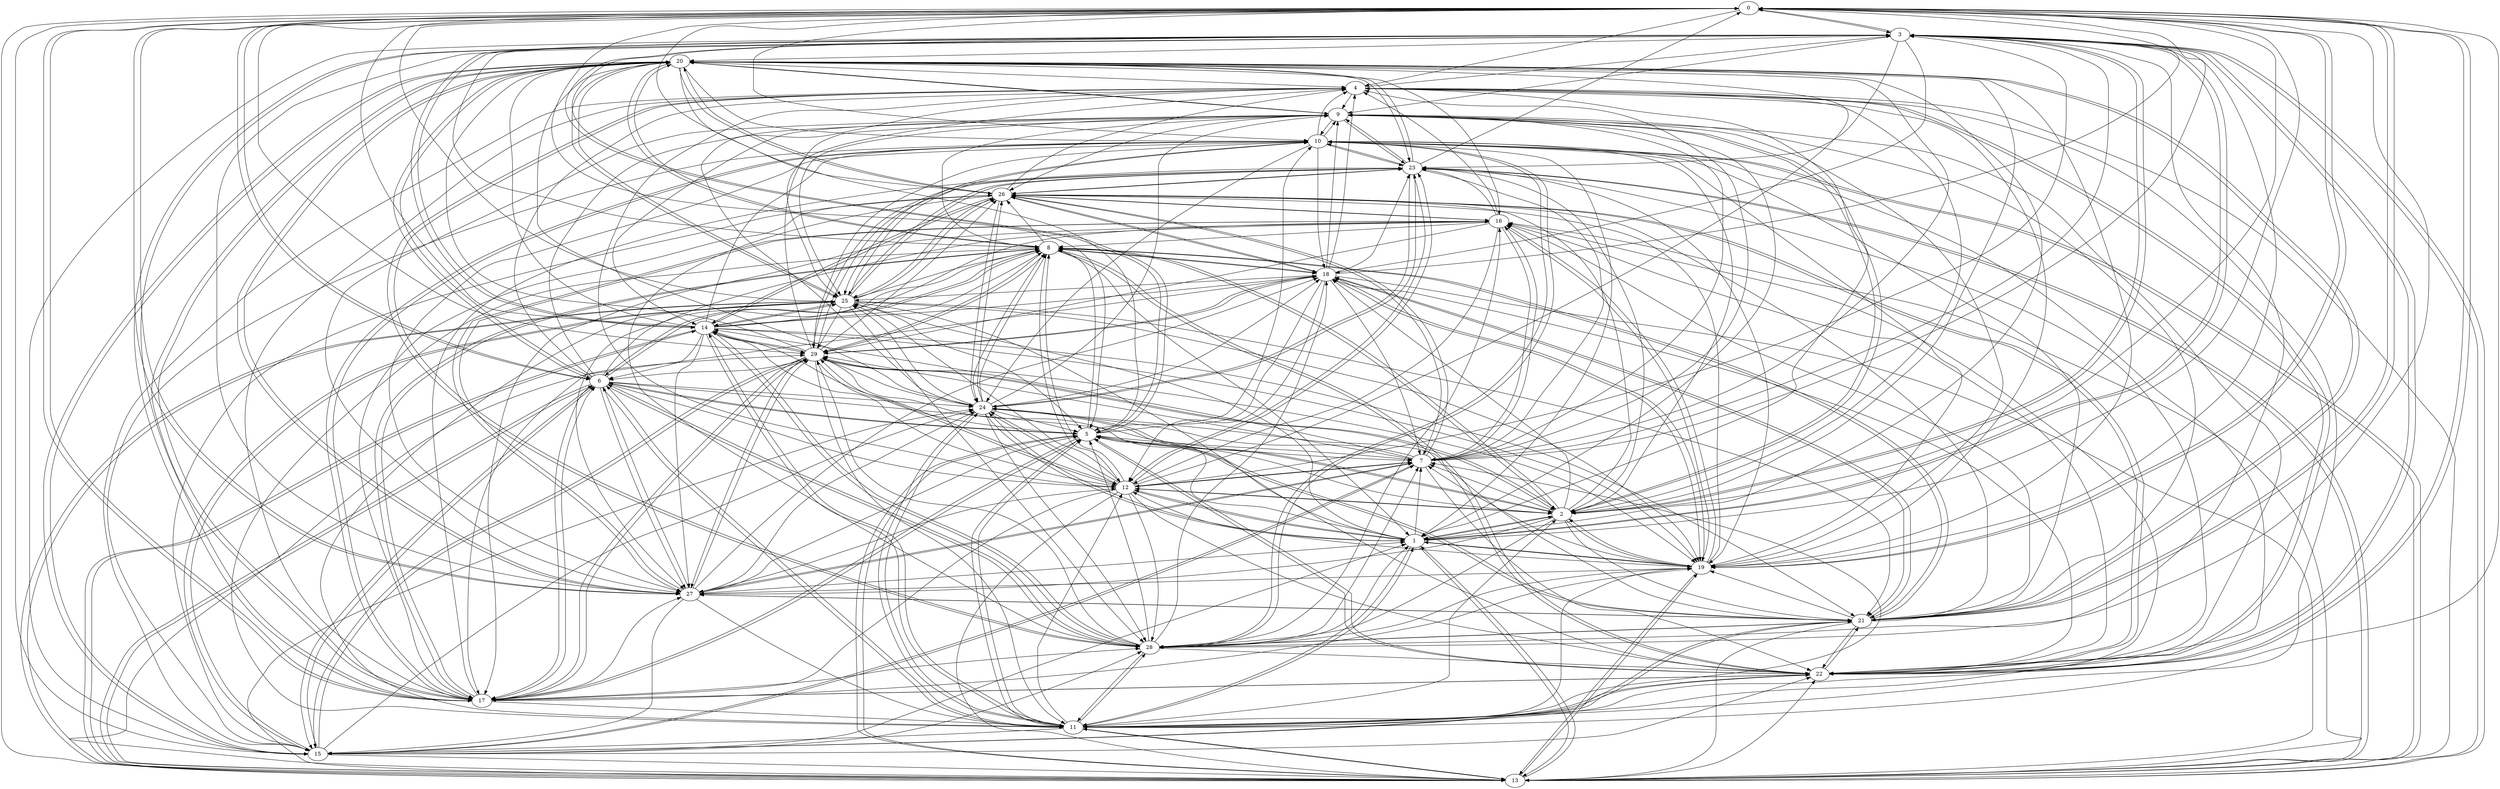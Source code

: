 digraph Gilbert_30 {
0 -> 3;
0 -> 4;
0 -> 5;
0 -> 6;
0 -> 10;
0 -> 11;
0 -> 13;
0 -> 15;
0 -> 17;
0 -> 19;
0 -> 21;
0 -> 22;
0 -> 27;
0 -> 28;
0 -> 29;
1 -> 0;
1 -> 2;
1 -> 3;
1 -> 5;
1 -> 7;
1 -> 11;
1 -> 12;
1 -> 13;
1 -> 19;
1 -> 24;
1 -> 25;
1 -> 29;
2 -> 0;
2 -> 1;
2 -> 3;
2 -> 7;
2 -> 8;
2 -> 9;
2 -> 10;
2 -> 12;
2 -> 18;
2 -> 19;
2 -> 21;
2 -> 23;
2 -> 24;
2 -> 26;
2 -> 27;
2 -> 28;
2 -> 29;
3 -> 0;
3 -> 1;
3 -> 2;
3 -> 5;
3 -> 9;
3 -> 13;
3 -> 14;
3 -> 15;
3 -> 17;
3 -> 18;
3 -> 20;
3 -> 22;
3 -> 23;
3 -> 27;
4 -> 1;
4 -> 2;
4 -> 3;
4 -> 9;
4 -> 12;
4 -> 15;
4 -> 19;
4 -> 22;
4 -> 24;
4 -> 25;
4 -> 28;
5 -> 2;
5 -> 3;
5 -> 6;
5 -> 7;
5 -> 8;
5 -> 10;
5 -> 11;
5 -> 13;
5 -> 14;
5 -> 17;
5 -> 21;
5 -> 22;
6 -> 0;
6 -> 4;
6 -> 5;
6 -> 7;
6 -> 8;
6 -> 9;
6 -> 11;
6 -> 12;
6 -> 13;
6 -> 15;
6 -> 16;
6 -> 17;
6 -> 20;
6 -> 24;
6 -> 27;
6 -> 28;
7 -> 0;
7 -> 3;
7 -> 4;
7 -> 12;
7 -> 14;
7 -> 15;
7 -> 16;
7 -> 20;
7 -> 22;
7 -> 24;
7 -> 26;
7 -> 27;
7 -> 29;
8 -> 1;
8 -> 2;
8 -> 3;
8 -> 6;
8 -> 12;
8 -> 17;
8 -> 18;
8 -> 20;
8 -> 21;
8 -> 22;
8 -> 24;
8 -> 26;
8 -> 27;
8 -> 29;
9 -> 1;
9 -> 2;
9 -> 7;
9 -> 8;
9 -> 10;
9 -> 14;
9 -> 19;
9 -> 20;
9 -> 23;
9 -> 25;
9 -> 26;
9 -> 27;
10 -> 1;
10 -> 4;
10 -> 9;
10 -> 11;
10 -> 13;
10 -> 15;
10 -> 17;
10 -> 18;
10 -> 23;
10 -> 24;
10 -> 25;
10 -> 27;
10 -> 28;
11 -> 1;
11 -> 2;
11 -> 4;
11 -> 5;
11 -> 6;
11 -> 7;
11 -> 8;
11 -> 12;
11 -> 13;
11 -> 14;
11 -> 15;
11 -> 16;
11 -> 19;
11 -> 22;
11 -> 24;
11 -> 25;
11 -> 28;
12 -> 1;
12 -> 2;
12 -> 3;
12 -> 7;
12 -> 8;
12 -> 13;
12 -> 14;
12 -> 17;
12 -> 20;
12 -> 22;
12 -> 23;
12 -> 24;
12 -> 25;
12 -> 28;
12 -> 29;
13 -> 1;
13 -> 3;
13 -> 4;
13 -> 5;
13 -> 6;
13 -> 10;
13 -> 11;
13 -> 14;
13 -> 16;
13 -> 19;
13 -> 22;
13 -> 23;
13 -> 24;
13 -> 25;
13 -> 29;
14 -> 0;
14 -> 3;
14 -> 6;
14 -> 8;
14 -> 10;
14 -> 11;
14 -> 13;
14 -> 16;
14 -> 18;
14 -> 19;
14 -> 20;
14 -> 21;
14 -> 25;
14 -> 26;
14 -> 27;
14 -> 28;
14 -> 29;
15 -> 1;
15 -> 6;
15 -> 7;
15 -> 13;
15 -> 20;
15 -> 21;
15 -> 22;
15 -> 24;
15 -> 25;
15 -> 26;
15 -> 28;
15 -> 29;
16 -> 4;
16 -> 7;
16 -> 8;
16 -> 12;
16 -> 17;
16 -> 19;
16 -> 23;
16 -> 26;
16 -> 27;
16 -> 29;
17 -> 0;
17 -> 3;
17 -> 4;
17 -> 5;
17 -> 6;
17 -> 8;
17 -> 10;
17 -> 11;
17 -> 19;
17 -> 20;
17 -> 22;
17 -> 23;
17 -> 27;
17 -> 28;
17 -> 29;
18 -> 0;
18 -> 4;
18 -> 5;
18 -> 7;
18 -> 8;
18 -> 9;
18 -> 12;
18 -> 13;
18 -> 17;
18 -> 19;
18 -> 21;
18 -> 23;
18 -> 25;
18 -> 26;
18 -> 29;
19 -> 0;
19 -> 1;
19 -> 2;
19 -> 3;
19 -> 7;
19 -> 10;
19 -> 12;
19 -> 13;
19 -> 16;
19 -> 18;
19 -> 26;
19 -> 27;
20 -> 1;
20 -> 2;
20 -> 4;
20 -> 5;
20 -> 6;
20 -> 8;
20 -> 9;
20 -> 10;
20 -> 15;
20 -> 16;
20 -> 17;
20 -> 19;
20 -> 21;
20 -> 23;
20 -> 25;
20 -> 26;
20 -> 27;
21 -> 0;
21 -> 5;
21 -> 8;
21 -> 9;
21 -> 10;
21 -> 13;
21 -> 15;
21 -> 16;
21 -> 18;
21 -> 19;
21 -> 20;
21 -> 22;
21 -> 26;
21 -> 27;
21 -> 28;
22 -> 0;
22 -> 3;
22 -> 4;
22 -> 5;
22 -> 8;
22 -> 9;
22 -> 11;
22 -> 16;
22 -> 17;
22 -> 18;
22 -> 21;
22 -> 26;
23 -> 0;
23 -> 7;
23 -> 9;
23 -> 10;
23 -> 12;
23 -> 13;
23 -> 19;
23 -> 20;
23 -> 22;
23 -> 24;
23 -> 25;
23 -> 26;
23 -> 29;
24 -> 1;
24 -> 2;
24 -> 5;
24 -> 8;
24 -> 9;
24 -> 11;
24 -> 12;
24 -> 18;
24 -> 20;
24 -> 21;
24 -> 23;
24 -> 25;
24 -> 26;
24 -> 28;
24 -> 29;
25 -> 0;
25 -> 5;
25 -> 8;
25 -> 10;
25 -> 13;
25 -> 14;
25 -> 15;
25 -> 19;
25 -> 20;
25 -> 21;
25 -> 22;
25 -> 23;
25 -> 26;
25 -> 28;
25 -> 29;
26 -> 0;
26 -> 4;
26 -> 7;
26 -> 14;
26 -> 16;
26 -> 17;
26 -> 18;
26 -> 20;
26 -> 22;
26 -> 23;
26 -> 24;
26 -> 25;
26 -> 28;
27 -> 0;
27 -> 1;
27 -> 5;
27 -> 6;
27 -> 7;
27 -> 11;
27 -> 12;
27 -> 15;
27 -> 16;
27 -> 18;
27 -> 20;
27 -> 21;
27 -> 24;
27 -> 29;
28 -> 1;
28 -> 3;
28 -> 4;
28 -> 5;
28 -> 6;
28 -> 7;
28 -> 10;
28 -> 11;
28 -> 14;
28 -> 16;
28 -> 18;
28 -> 19;
28 -> 21;
28 -> 22;
28 -> 29;
29 -> 2;
29 -> 6;
29 -> 8;
29 -> 9;
29 -> 10;
29 -> 11;
29 -> 12;
29 -> 14;
29 -> 15;
29 -> 17;
29 -> 18;
29 -> 19;
29 -> 20;
29 -> 23;
29 -> 26;
29 -> 27;
}
